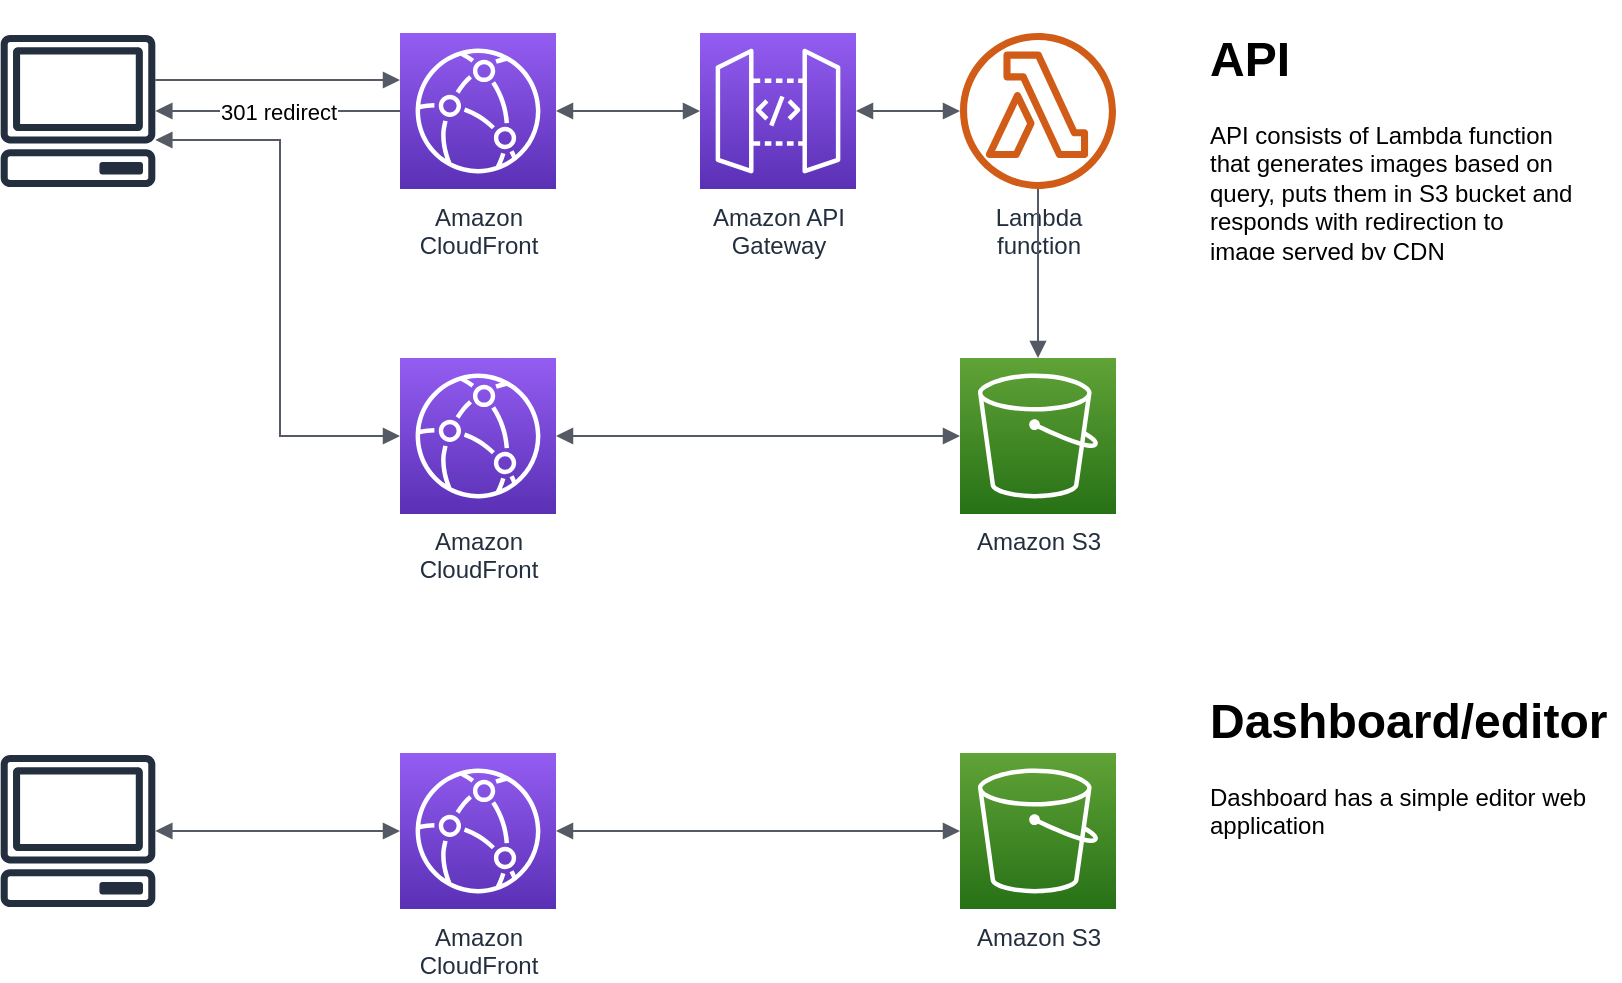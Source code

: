 <mxfile version="13.10.2" type="device"><diagram id="Ht1M8jgEwFfnCIfOTk4-" name="Page-1"><mxGraphModel dx="1298" dy="800" grid="1" gridSize="10" guides="1" tooltips="1" connect="1" arrows="1" fold="1" page="1" pageScale="1" pageWidth="1169" pageHeight="827" math="0" shadow="0"><root><mxCell id="0"/><mxCell id="1" parent="0"/><mxCell id="UEzPUAAOIrF-is8g5C7q-114" value="Amazon API&lt;br&gt;Gateway&lt;br&gt;" style="outlineConnect=0;fontColor=#232F3E;gradientColor=#945DF2;gradientDirection=north;fillColor=#5A30B5;strokeColor=#ffffff;dashed=0;verticalLabelPosition=bottom;verticalAlign=top;align=center;html=1;fontSize=12;fontStyle=0;aspect=fixed;shape=mxgraph.aws4.resourceIcon;resIcon=mxgraph.aws4.api_gateway;labelBackgroundColor=#ffffff;" parent="1" vertex="1"><mxGeometry x="390" y="46.5" width="78" height="78" as="geometry"/></mxCell><mxCell id="UEzPUAAOIrF-is8g5C7q-115" value="Lambda&lt;br&gt;function" style="outlineConnect=0;fontColor=#232F3E;gradientColor=none;fillColor=#D05C17;strokeColor=none;dashed=0;verticalLabelPosition=bottom;verticalAlign=top;align=center;html=1;fontSize=12;fontStyle=0;aspect=fixed;pointerEvents=1;shape=mxgraph.aws4.lambda_function;labelBackgroundColor=#ffffff;" parent="1" vertex="1"><mxGeometry x="520" y="46.5" width="78" height="78" as="geometry"/></mxCell><mxCell id="PxFTbrs8BO1xEo6qoJ6C-1" value="Amazon S3" style="outlineConnect=0;fontColor=#232F3E;gradientColor=#60A337;gradientDirection=north;fillColor=#277116;strokeColor=#ffffff;dashed=0;verticalLabelPosition=bottom;verticalAlign=top;align=center;html=1;fontSize=12;fontStyle=0;aspect=fixed;shape=mxgraph.aws4.resourceIcon;resIcon=mxgraph.aws4.s3;labelBackgroundColor=#ffffff;" vertex="1" parent="1"><mxGeometry x="520.0" y="209" width="78" height="78" as="geometry"/></mxCell><mxCell id="PxFTbrs8BO1xEo6qoJ6C-3" value="" style="edgeStyle=orthogonalEdgeStyle;html=1;endArrow=block;elbow=vertical;startArrow=none;endFill=1;strokeColor=#545B64;rounded=0;" edge="1" parent="1" source="UEzPUAAOIrF-is8g5C7q-115" target="PxFTbrs8BO1xEo6qoJ6C-1"><mxGeometry width="100" relative="1" as="geometry"><mxPoint x="270" y="196.5" as="sourcePoint"/><mxPoint x="370" y="196.5" as="targetPoint"/></mxGeometry></mxCell><mxCell id="PxFTbrs8BO1xEo6qoJ6C-6" value="" style="edgeStyle=orthogonalEdgeStyle;html=1;endArrow=block;elbow=vertical;startArrow=block;startFill=1;endFill=1;strokeColor=#545B64;rounded=0;" edge="1" parent="1" source="UEzPUAAOIrF-is8g5C7q-114" target="UEzPUAAOIrF-is8g5C7q-115"><mxGeometry width="100" relative="1" as="geometry"><mxPoint x="270" y="146.5" as="sourcePoint"/><mxPoint x="370" y="146.5" as="targetPoint"/></mxGeometry></mxCell><mxCell id="PxFTbrs8BO1xEo6qoJ6C-8" value="Amazon&lt;br&gt;CloudFront" style="outlineConnect=0;fontColor=#232F3E;gradientColor=#945DF2;gradientDirection=north;fillColor=#5A30B5;strokeColor=#ffffff;dashed=0;verticalLabelPosition=bottom;verticalAlign=top;align=center;html=1;fontSize=12;fontStyle=0;aspect=fixed;shape=mxgraph.aws4.resourceIcon;resIcon=mxgraph.aws4.cloudfront;" vertex="1" parent="1"><mxGeometry x="240" y="209" width="78" height="78" as="geometry"/></mxCell><mxCell id="PxFTbrs8BO1xEo6qoJ6C-9" value="" style="edgeStyle=orthogonalEdgeStyle;html=1;endArrow=block;elbow=vertical;startArrow=block;startFill=1;endFill=1;strokeColor=#545B64;rounded=0;" edge="1" parent="1" source="PxFTbrs8BO1xEo6qoJ6C-8" target="PxFTbrs8BO1xEo6qoJ6C-1"><mxGeometry width="100" relative="1" as="geometry"><mxPoint x="460" y="350" as="sourcePoint"/><mxPoint x="560" y="350" as="targetPoint"/><Array as="points"><mxPoint x="559" y="248"/></Array></mxGeometry></mxCell><mxCell id="PxFTbrs8BO1xEo6qoJ6C-10" value="301 redirect" style="edgeStyle=orthogonalEdgeStyle;html=1;endArrow=none;elbow=vertical;startArrow=block;startFill=1;strokeColor=#545B64;rounded=0;" edge="1" parent="1" source="PxFTbrs8BO1xEo6qoJ6C-23" target="PxFTbrs8BO1xEo6qoJ6C-20"><mxGeometry width="100" relative="1" as="geometry"><mxPoint x="120" y="85.5" as="sourcePoint"/><mxPoint x="220" y="85.5" as="targetPoint"/><Array as="points"/></mxGeometry></mxCell><mxCell id="PxFTbrs8BO1xEo6qoJ6C-11" value="" style="edgeStyle=orthogonalEdgeStyle;html=1;endArrow=block;elbow=vertical;startArrow=none;endFill=1;strokeColor=#545B64;rounded=0;" edge="1" parent="1" source="PxFTbrs8BO1xEo6qoJ6C-23" target="PxFTbrs8BO1xEo6qoJ6C-20"><mxGeometry width="100" relative="1" as="geometry"><mxPoint x="118" y="60.964" as="sourcePoint"/><mxPoint x="230" as="targetPoint"/><Array as="points"><mxPoint x="140" y="70"/><mxPoint x="140" y="70"/></Array></mxGeometry></mxCell><mxCell id="PxFTbrs8BO1xEo6qoJ6C-12" value="" style="edgeStyle=orthogonalEdgeStyle;html=1;endArrow=block;elbow=vertical;startArrow=block;startFill=1;endFill=1;strokeColor=#545B64;rounded=0;" edge="1" parent="1" source="PxFTbrs8BO1xEo6qoJ6C-23" target="PxFTbrs8BO1xEo6qoJ6C-8"><mxGeometry width="100" relative="1" as="geometry"><mxPoint x="120" y="100" as="sourcePoint"/><mxPoint x="120" y="260" as="targetPoint"/><Array as="points"><mxPoint x="180" y="100"/><mxPoint x="180" y="248"/></Array></mxGeometry></mxCell><mxCell id="PxFTbrs8BO1xEo6qoJ6C-14" value="Amazon&lt;br&gt;CloudFront" style="outlineConnect=0;fontColor=#232F3E;gradientColor=#945DF2;gradientDirection=north;fillColor=#5A30B5;strokeColor=#ffffff;dashed=0;verticalLabelPosition=bottom;verticalAlign=top;align=center;html=1;fontSize=12;fontStyle=0;aspect=fixed;shape=mxgraph.aws4.resourceIcon;resIcon=mxgraph.aws4.cloudfront;" vertex="1" parent="1"><mxGeometry x="240" y="406.5" width="78" height="78" as="geometry"/></mxCell><mxCell id="PxFTbrs8BO1xEo6qoJ6C-15" value="Amazon S3" style="outlineConnect=0;fontColor=#232F3E;gradientColor=#60A337;gradientDirection=north;fillColor=#277116;strokeColor=#ffffff;dashed=0;verticalLabelPosition=bottom;verticalAlign=top;align=center;html=1;fontSize=12;fontStyle=0;aspect=fixed;shape=mxgraph.aws4.resourceIcon;resIcon=mxgraph.aws4.s3;labelBackgroundColor=#ffffff;" vertex="1" parent="1"><mxGeometry x="520.0" y="406.5" width="78" height="78" as="geometry"/></mxCell><mxCell id="PxFTbrs8BO1xEo6qoJ6C-16" value="" style="edgeStyle=orthogonalEdgeStyle;html=1;endArrow=block;elbow=vertical;startArrow=block;startFill=1;endFill=1;strokeColor=#545B64;rounded=0;" edge="1" parent="1" source="PxFTbrs8BO1xEo6qoJ6C-24" target="PxFTbrs8BO1xEo6qoJ6C-14"><mxGeometry width="100" relative="1" as="geometry"><mxPoint x="120" y="445.6" as="sourcePoint"/><mxPoint x="140" y="530" as="targetPoint"/></mxGeometry></mxCell><mxCell id="PxFTbrs8BO1xEo6qoJ6C-17" value="" style="edgeStyle=orthogonalEdgeStyle;html=1;endArrow=block;elbow=vertical;startArrow=block;startFill=1;endFill=1;strokeColor=#545B64;rounded=0;" edge="1" parent="1" source="PxFTbrs8BO1xEo6qoJ6C-14" target="PxFTbrs8BO1xEo6qoJ6C-15"><mxGeometry width="100" relative="1" as="geometry"><mxPoint x="320" y="440" as="sourcePoint"/><mxPoint x="550" y="370" as="targetPoint"/></mxGeometry></mxCell><mxCell id="PxFTbrs8BO1xEo6qoJ6C-18" value="&lt;h1&gt;API&lt;/h1&gt;&lt;p&gt;API consists of Lambda function that generates images based on query, puts them in S3 bucket and responds with redirection to image served by CDN&lt;/p&gt;" style="text;html=1;strokeColor=none;fillColor=none;spacing=5;spacingTop=-20;whiteSpace=wrap;overflow=hidden;rounded=0;" vertex="1" parent="1"><mxGeometry x="640" y="40" width="190" height="120" as="geometry"/></mxCell><mxCell id="PxFTbrs8BO1xEo6qoJ6C-19" value="&lt;h1&gt;Dashboard/editor&lt;/h1&gt;&lt;p&gt;Dashboard has a simple editor web application&lt;/p&gt;" style="text;html=1;strokeColor=none;fillColor=none;spacing=5;spacingTop=-20;whiteSpace=wrap;overflow=hidden;rounded=0;" vertex="1" parent="1"><mxGeometry x="640" y="371" width="210" height="120" as="geometry"/></mxCell><mxCell id="PxFTbrs8BO1xEo6qoJ6C-20" value="Amazon&lt;br&gt;CloudFront" style="outlineConnect=0;fontColor=#232F3E;gradientColor=#945DF2;gradientDirection=north;fillColor=#5A30B5;strokeColor=#ffffff;dashed=0;verticalLabelPosition=bottom;verticalAlign=top;align=center;html=1;fontSize=12;fontStyle=0;aspect=fixed;shape=mxgraph.aws4.resourceIcon;resIcon=mxgraph.aws4.cloudfront;" vertex="1" parent="1"><mxGeometry x="240" y="46.5" width="78" height="78" as="geometry"/></mxCell><mxCell id="PxFTbrs8BO1xEo6qoJ6C-22" value="" style="edgeStyle=orthogonalEdgeStyle;html=1;endArrow=block;elbow=vertical;startArrow=block;startFill=1;endFill=1;strokeColor=#545B64;rounded=0;" edge="1" parent="1" source="PxFTbrs8BO1xEo6qoJ6C-20" target="UEzPUAAOIrF-is8g5C7q-114"><mxGeometry width="100" relative="1" as="geometry"><mxPoint x="290" y="10" as="sourcePoint"/><mxPoint x="390" y="10" as="targetPoint"/></mxGeometry></mxCell><mxCell id="PxFTbrs8BO1xEo6qoJ6C-23" value="" style="outlineConnect=0;fontColor=#232F3E;gradientColor=none;fillColor=#232F3E;strokeColor=none;dashed=0;verticalLabelPosition=bottom;verticalAlign=top;align=center;html=1;fontSize=12;fontStyle=0;aspect=fixed;pointerEvents=1;shape=mxgraph.aws4.client;" vertex="1" parent="1"><mxGeometry x="40" y="47.5" width="78" height="76" as="geometry"/></mxCell><mxCell id="PxFTbrs8BO1xEo6qoJ6C-24" value="" style="outlineConnect=0;fontColor=#232F3E;gradientColor=none;fillColor=#232F3E;strokeColor=none;dashed=0;verticalLabelPosition=bottom;verticalAlign=top;align=center;html=1;fontSize=12;fontStyle=0;aspect=fixed;pointerEvents=1;shape=mxgraph.aws4.client;" vertex="1" parent="1"><mxGeometry x="40" y="407.5" width="78" height="76" as="geometry"/></mxCell></root></mxGraphModel></diagram></mxfile>